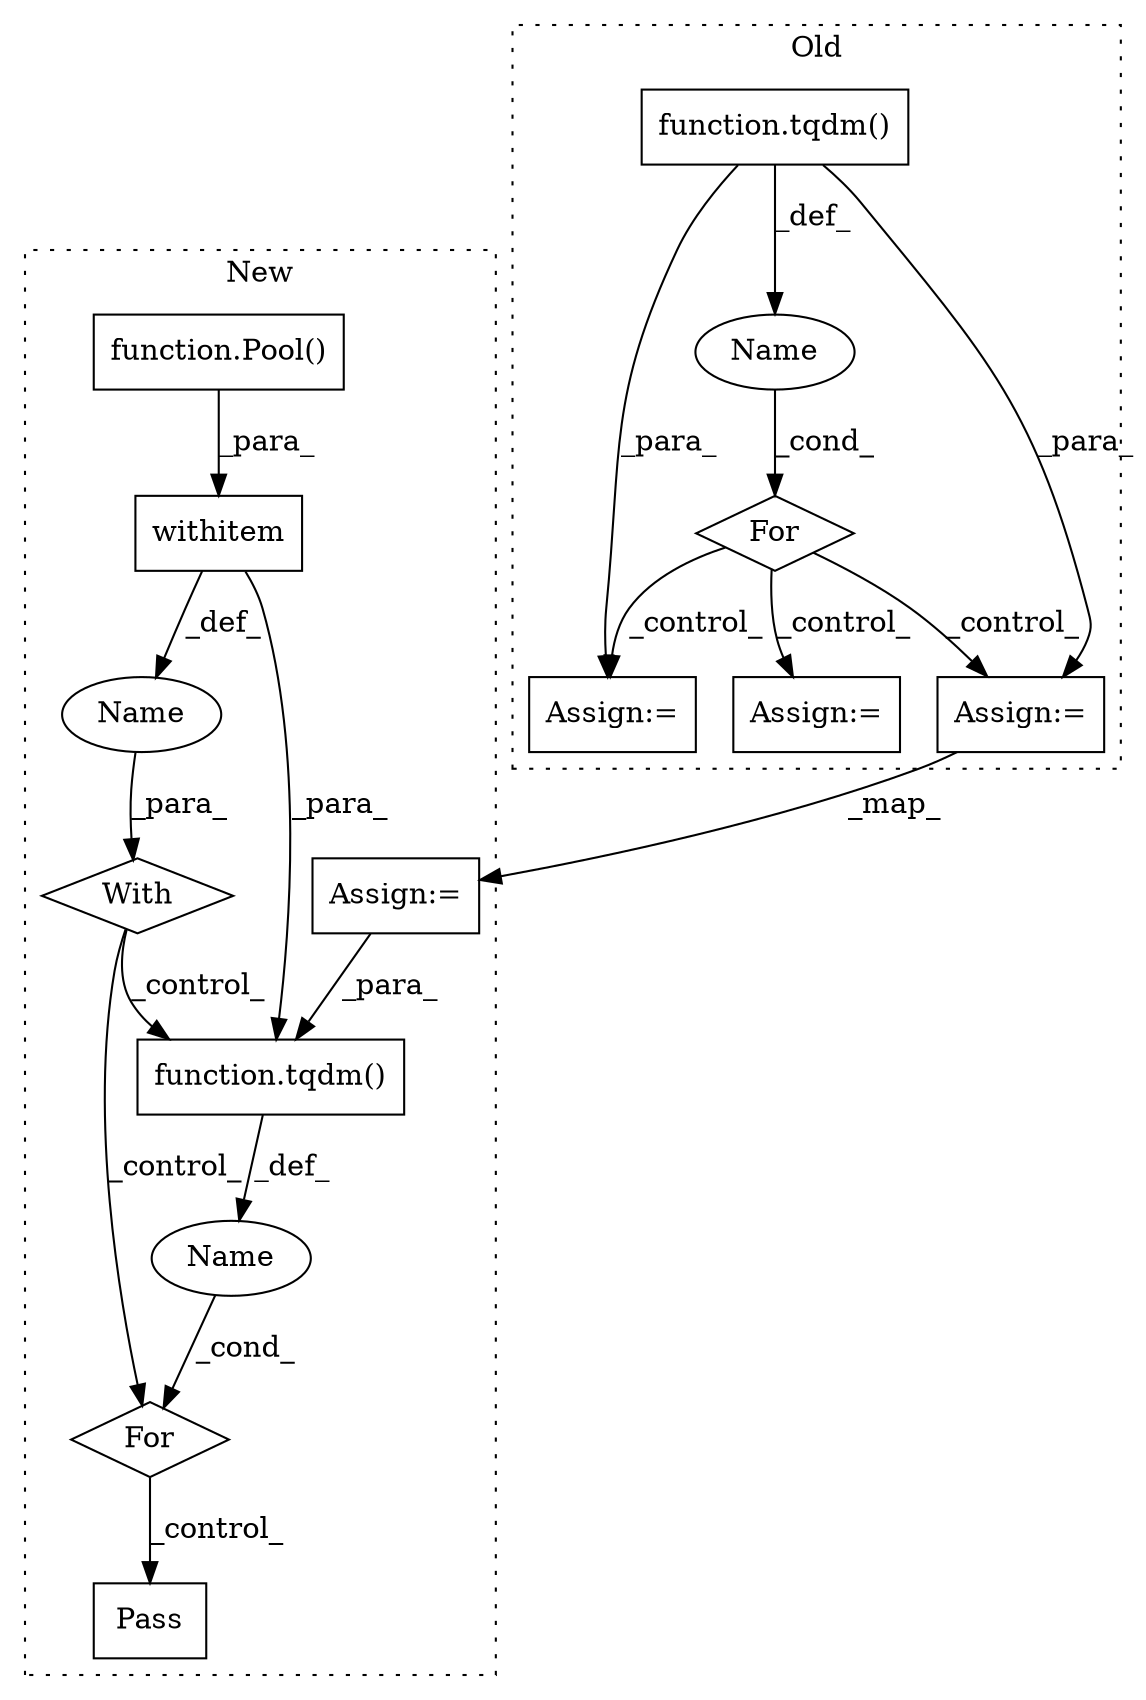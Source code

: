 digraph G {
subgraph cluster0 {
1 [label="For" a="107" s="260,280" l="4,10" shape="diamond"];
3 [label="Assign:=" a="68" s="670" l="3" shape="box"];
4 [label="Name" a="87" s="264" l="1" shape="ellipse"];
5 [label="function.tqdm()" a="75" s="269,279" l="5,1" shape="box"];
8 [label="Assign:=" a="68" s="395" l="3" shape="box"];
12 [label="Assign:=" a="68" s="310" l="3" shape="box"];
label = "Old";
style="dotted";
}
subgraph cluster1 {
2 [label="function.Pool()" a="75" s="1432,1443" l="5,1" shape="box"];
6 [label="Pass" a="62" s="1633" l="4" shape="box"];
7 [label="With" a="39" s="1427,1436" l="5,113" shape="diamond"];
9 [label="Assign:=" a="68" s="1185" l="3" shape="box"];
10 [label="function.tqdm()" a="75" s="1558,1618" l="5,1" shape="box"];
11 [label="withitem" a="49" s="1432" l="4" shape="box"];
13 [label="Name" a="87" s="1448" l="4" shape="ellipse"];
14 [label="For" a="107" s="1549,1619" l="4,14" shape="diamond"];
15 [label="Name" a="87" s="1553" l="1" shape="ellipse"];
label = "New";
style="dotted";
}
1 -> 8 [label="_control_"];
1 -> 3 [label="_control_"];
1 -> 12 [label="_control_"];
2 -> 11 [label="_para_"];
4 -> 1 [label="_cond_"];
5 -> 8 [label="_para_"];
5 -> 12 [label="_para_"];
5 -> 4 [label="_def_"];
7 -> 14 [label="_control_"];
7 -> 10 [label="_control_"];
8 -> 9 [label="_map_"];
9 -> 10 [label="_para_"];
10 -> 15 [label="_def_"];
11 -> 13 [label="_def_"];
11 -> 10 [label="_para_"];
13 -> 7 [label="_para_"];
14 -> 6 [label="_control_"];
15 -> 14 [label="_cond_"];
}